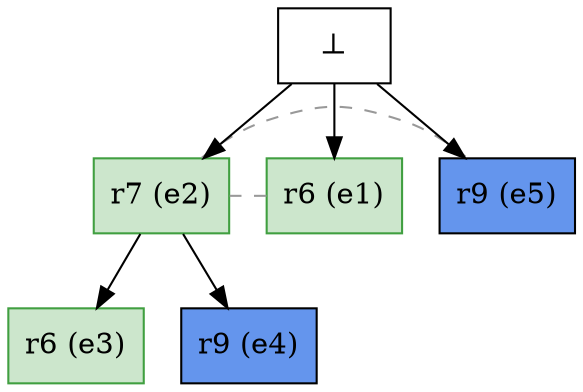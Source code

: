 digraph test {
  e2 -> e3;
  e2 -> e4;
  e0 -> e1;
  e0 -> e2;
  e0 -> e5;

//conflicts
  e1 -> e2 [arrowhead=none color=gray60 style=dashed constraint=false];
  e2 -> e5 [arrowhead=none color=gray60 style=dashed constraint=false];

  e1 [color="#409f40" fillcolor="#cce6cc" label="r6 (e1)" shape=box style=filled];
  e2 [color="#409f40" fillcolor="#cce6cc" label="r7 (e2)" shape=box style=filled];
  e3 [color="#409f40" fillcolor="#cce6cc" label="r6 (e3)" shape=box style=filled];
  e4 [color=black fillcolor=cornflowerblue label="r9 (e4)" shape=box style=filled];
  e5 [color=black fillcolor=cornflowerblue label="r9 (e5)" shape=box style=filled];
  e0 [fillcolor=white label="⊥" shape=box style=filled];
}
